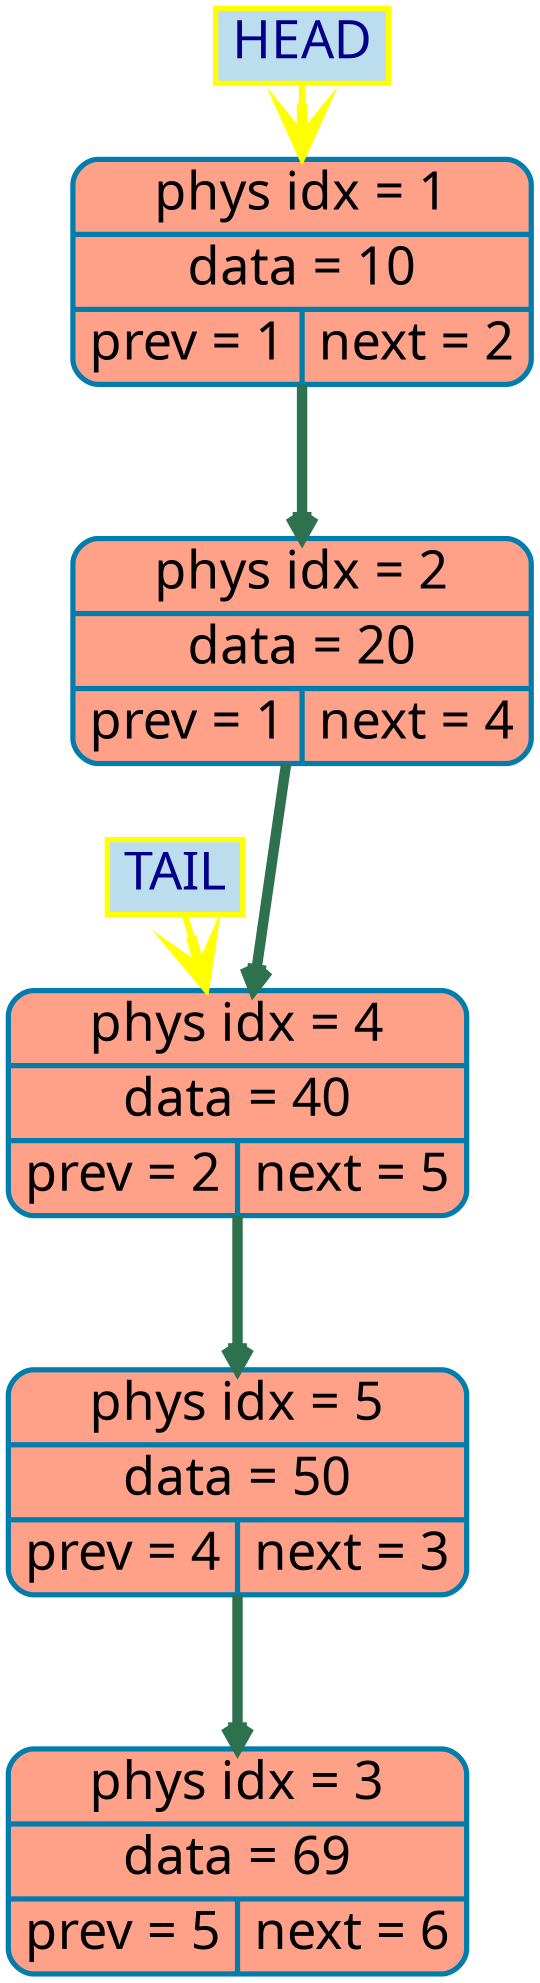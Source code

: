 digraph G {
bgcolor="transparent"
	node [shape=Mrecord, style="filled", fillcolor="#FFA089", fontcolor="black", color="#007CAD", penwidth=2.5, fontname="Tahoma", fontsize=25];

edge [color="#2d714f", arrowsize=1, penwidth=5, arrowhead="vee", style="bold"];	node1 [label="{phys idx = 1 | data = 10 | {prev = 1 | next = 2} }"];
	node2 [label="{phys idx = 2 | data = 20 | {prev = 1 | next = 4} }"];
	node3 [label="{phys idx = 4 | data = 40 | {prev = 2 | next = 5} }"];
	node4 [label="{phys idx = 5 | data = 50 | {prev = 4 | next = 3} }"];
	node5 [label="{phys idx = 3 | data = 69 | {prev = 5 | next = 6} }"];

 head_label [shape=box, label="HEAD", style="filled", fillcolor="#BBDDEE", color="yellow", fontcolor="darkblue"]; tail_label [shape=box, label="TAIL", style="filled", fillcolor="#BBDDEE", color="yellow", fontcolor="darkblue"];head_label -> node1 [color="yellow", arrowsize=2.5, penwidth=3];tail_label -> node3 [color="yellow", arrowsize=2.5, penwidth=3];	node1 -> node2 -> node3 -> node4 -> node5[minlen = 2];
}